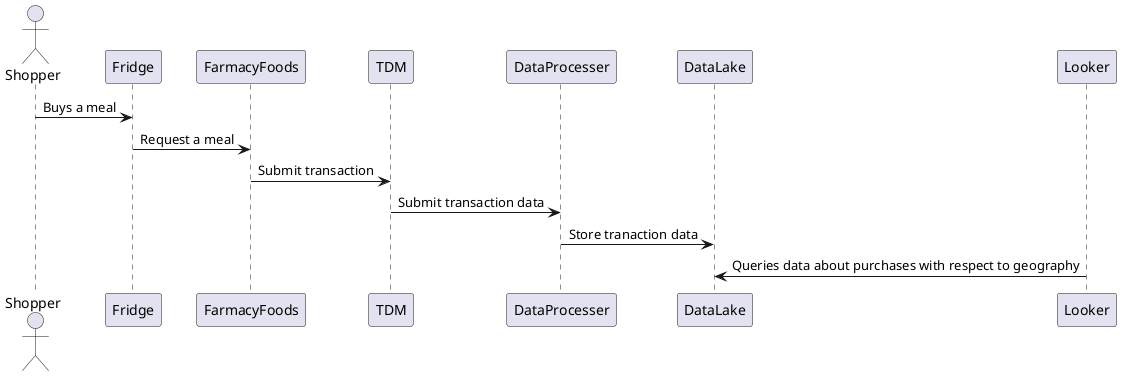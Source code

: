 @startuml
actor Shopper as Shopper
Shopper -> Fridge: Buys a meal
Fridge -> FarmacyFoods: Request a meal
FarmacyFoods -> TDM: Submit transaction
TDM -> DataProcesser: Submit transaction data
DataProcesser -> DataLake: Store tranaction data
Looker -> DataLake: Queries data about purchases with respect to geography
@enduml